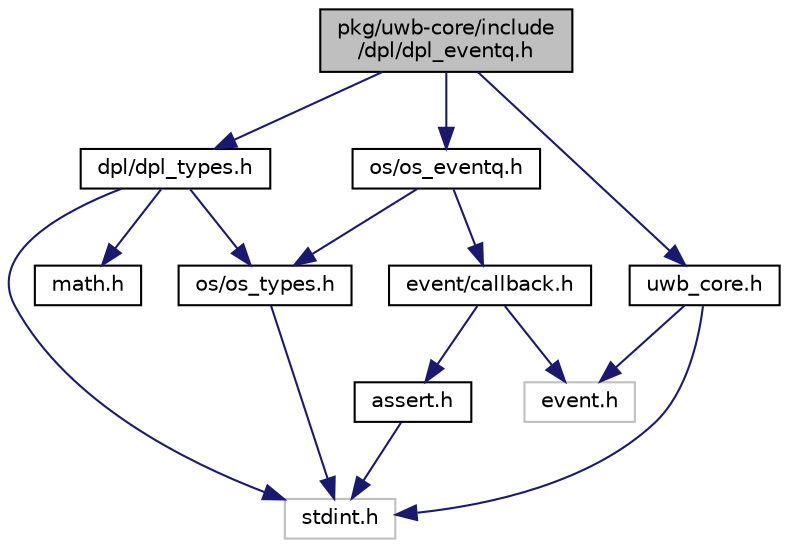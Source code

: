 digraph "pkg/uwb-core/include/dpl/dpl_eventq.h"
{
 // LATEX_PDF_SIZE
  edge [fontname="Helvetica",fontsize="10",labelfontname="Helvetica",labelfontsize="10"];
  node [fontname="Helvetica",fontsize="10",shape=record];
  Node1 [label="pkg/uwb-core/include\l/dpl/dpl_eventq.h",height=0.2,width=0.4,color="black", fillcolor="grey75", style="filled", fontcolor="black",tooltip="uwb-core DPL (Decawave Porting Layer) event queue wrappers"];
  Node1 -> Node2 [color="midnightblue",fontsize="10",style="solid",fontname="Helvetica"];
  Node2 [label="dpl/dpl_types.h",height=0.2,width=0.4,color="black", fillcolor="white", style="filled",URL="$dpl__types_8h.html",tooltip="uwb-core DPL (Decawave Porting Layer) types"];
  Node2 -> Node3 [color="midnightblue",fontsize="10",style="solid",fontname="Helvetica"];
  Node3 [label="stdint.h",height=0.2,width=0.4,color="grey75", fillcolor="white", style="filled",tooltip=" "];
  Node2 -> Node4 [color="midnightblue",fontsize="10",style="solid",fontname="Helvetica"];
  Node4 [label="math.h",height=0.2,width=0.4,color="black", fillcolor="white", style="filled",URL="$math_8h.html",tooltip="Math helper macros."];
  Node2 -> Node5 [color="midnightblue",fontsize="10",style="solid",fontname="Helvetica"];
  Node5 [label="os/os_types.h",height=0.2,width=0.4,color="black", fillcolor="white", style="filled",URL="$os__types_8h.html",tooltip="mynewt-core types"];
  Node5 -> Node3 [color="midnightblue",fontsize="10",style="solid",fontname="Helvetica"];
  Node1 -> Node6 [color="midnightblue",fontsize="10",style="solid",fontname="Helvetica"];
  Node6 [label="os/os_eventq.h",height=0.2,width=0.4,color="black", fillcolor="white", style="filled",URL="$os__eventq_8h.html",tooltip="mynewt-core event and event queue abstraction"];
  Node6 -> Node5 [color="midnightblue",fontsize="10",style="solid",fontname="Helvetica"];
  Node6 -> Node7 [color="midnightblue",fontsize="10",style="solid",fontname="Helvetica"];
  Node7 [label="event/callback.h",height=0.2,width=0.4,color="black", fillcolor="white", style="filled",URL="$callback_8h.html",tooltip="Provides a callback-with-argument event type."];
  Node7 -> Node8 [color="midnightblue",fontsize="10",style="solid",fontname="Helvetica"];
  Node8 [label="assert.h",height=0.2,width=0.4,color="black", fillcolor="white", style="filled",URL="$assert_8h.html",tooltip="POSIX.1-2008 compliant version of the assert macro."];
  Node8 -> Node3 [color="midnightblue",fontsize="10",style="solid",fontname="Helvetica"];
  Node7 -> Node9 [color="midnightblue",fontsize="10",style="solid",fontname="Helvetica"];
  Node9 [label="event.h",height=0.2,width=0.4,color="grey75", fillcolor="white", style="filled",tooltip=" "];
  Node1 -> Node10 [color="midnightblue",fontsize="10",style="solid",fontname="Helvetica"];
  Node10 [label="uwb_core.h",height=0.2,width=0.4,color="black", fillcolor="white", style="filled",URL="$uwb__core_8h.html",tooltip=" "];
  Node10 -> Node3 [color="midnightblue",fontsize="10",style="solid",fontname="Helvetica"];
  Node10 -> Node9 [color="midnightblue",fontsize="10",style="solid",fontname="Helvetica"];
}
